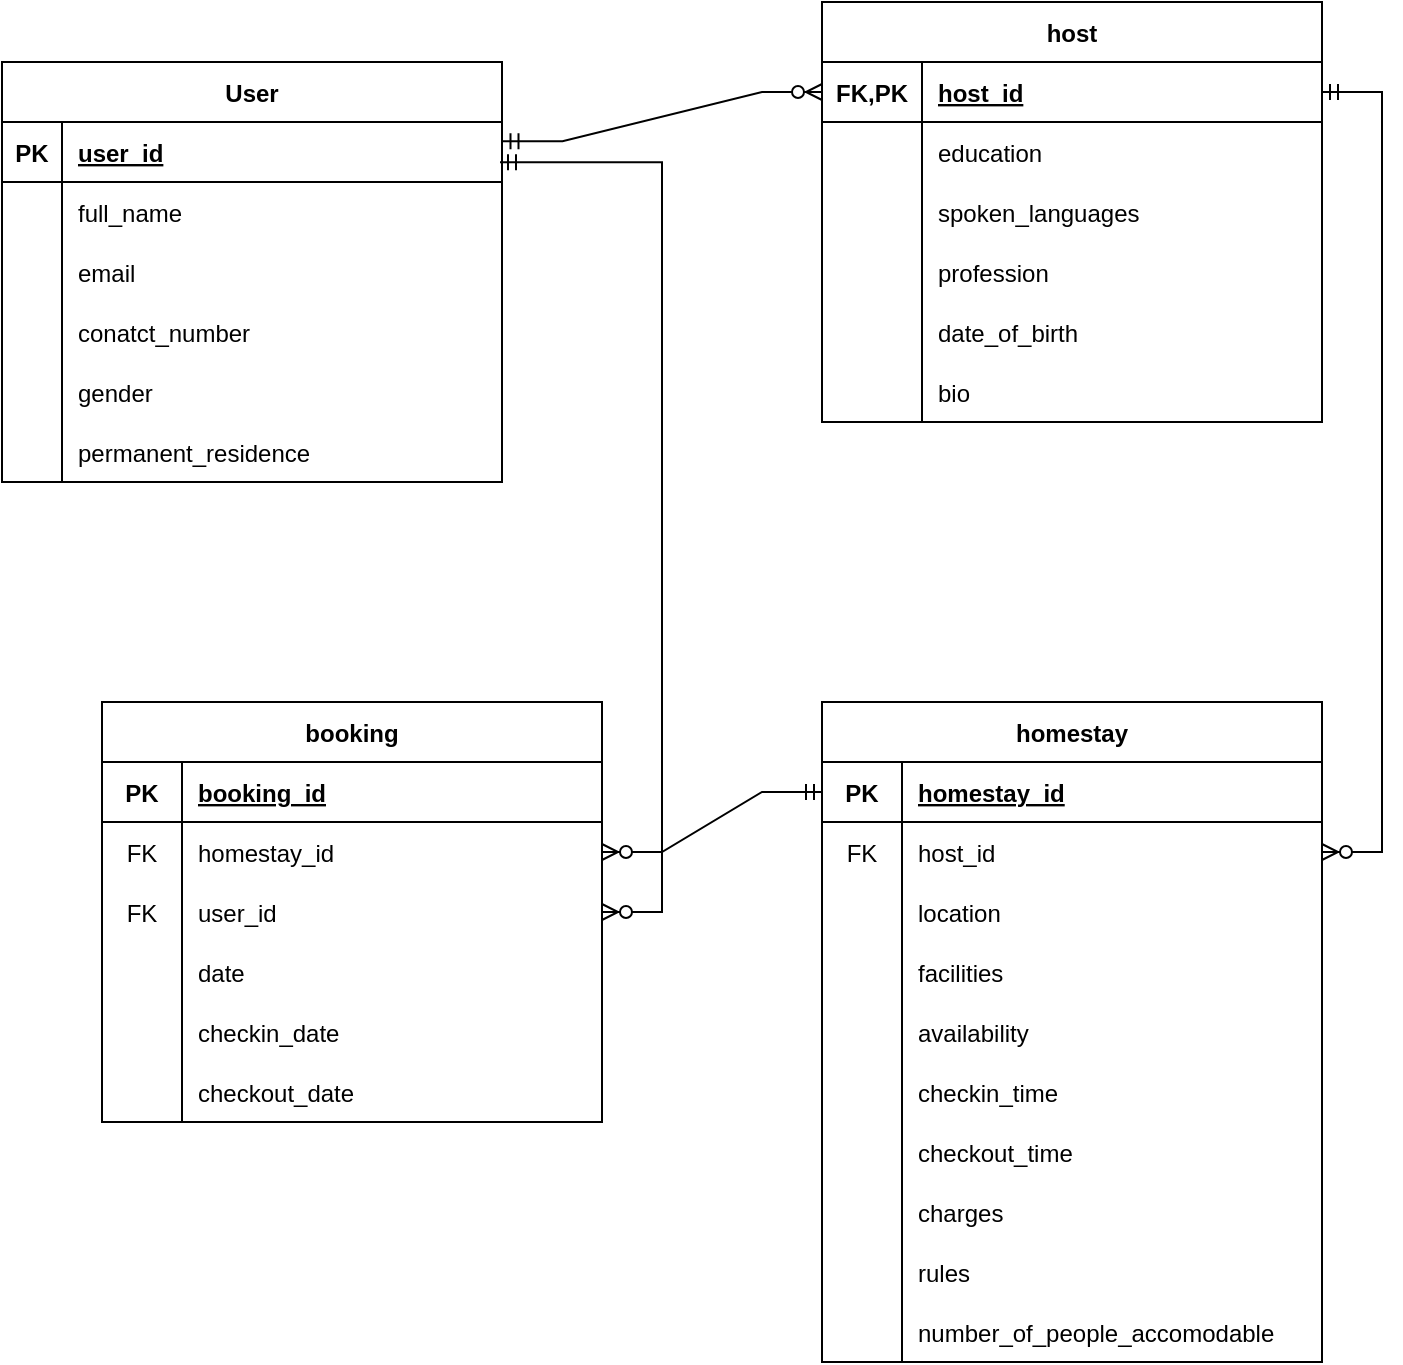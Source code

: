 <mxfile version="24.7.10">
  <diagram id="R2lEEEUBdFMjLlhIrx00" name="Page-1">
    <mxGraphModel dx="1290" dy="603" grid="1" gridSize="10" guides="1" tooltips="1" connect="1" arrows="1" fold="1" page="1" pageScale="1" pageWidth="850" pageHeight="1100" math="0" shadow="0" extFonts="Permanent Marker^https://fonts.googleapis.com/css?family=Permanent+Marker">
      <root>
        <mxCell id="0" />
        <mxCell id="1" parent="0" />
        <mxCell id="C-vyLk0tnHw3VtMMgP7b-2" value="User" style="shape=table;startSize=30;container=1;collapsible=1;childLayout=tableLayout;fixedRows=1;rowLines=0;fontStyle=1;align=center;resizeLast=1;" parent="1" vertex="1">
          <mxGeometry x="110" y="110" width="250" height="210" as="geometry" />
        </mxCell>
        <mxCell id="C-vyLk0tnHw3VtMMgP7b-3" value="" style="shape=partialRectangle;collapsible=0;dropTarget=0;pointerEvents=0;fillColor=none;points=[[0,0.5],[1,0.5]];portConstraint=eastwest;top=0;left=0;right=0;bottom=1;" parent="C-vyLk0tnHw3VtMMgP7b-2" vertex="1">
          <mxGeometry y="30" width="250" height="30" as="geometry" />
        </mxCell>
        <mxCell id="C-vyLk0tnHw3VtMMgP7b-4" value="PK" style="shape=partialRectangle;overflow=hidden;connectable=0;fillColor=none;top=0;left=0;bottom=0;right=0;fontStyle=1;" parent="C-vyLk0tnHw3VtMMgP7b-3" vertex="1">
          <mxGeometry width="30" height="30" as="geometry">
            <mxRectangle width="30" height="30" as="alternateBounds" />
          </mxGeometry>
        </mxCell>
        <mxCell id="C-vyLk0tnHw3VtMMgP7b-5" value="user_id" style="shape=partialRectangle;overflow=hidden;connectable=0;fillColor=none;top=0;left=0;bottom=0;right=0;align=left;spacingLeft=6;fontStyle=5;" parent="C-vyLk0tnHw3VtMMgP7b-3" vertex="1">
          <mxGeometry x="30" width="220" height="30" as="geometry">
            <mxRectangle width="220" height="30" as="alternateBounds" />
          </mxGeometry>
        </mxCell>
        <mxCell id="C-vyLk0tnHw3VtMMgP7b-9" value="" style="shape=partialRectangle;collapsible=0;dropTarget=0;pointerEvents=0;fillColor=none;points=[[0,0.5],[1,0.5]];portConstraint=eastwest;top=0;left=0;right=0;bottom=0;" parent="C-vyLk0tnHw3VtMMgP7b-2" vertex="1">
          <mxGeometry y="60" width="250" height="30" as="geometry" />
        </mxCell>
        <mxCell id="C-vyLk0tnHw3VtMMgP7b-10" value="" style="shape=partialRectangle;overflow=hidden;connectable=0;fillColor=none;top=0;left=0;bottom=0;right=0;" parent="C-vyLk0tnHw3VtMMgP7b-9" vertex="1">
          <mxGeometry width="30" height="30" as="geometry">
            <mxRectangle width="30" height="30" as="alternateBounds" />
          </mxGeometry>
        </mxCell>
        <mxCell id="C-vyLk0tnHw3VtMMgP7b-11" value="full_name" style="shape=partialRectangle;overflow=hidden;connectable=0;fillColor=none;top=0;left=0;bottom=0;right=0;align=left;spacingLeft=6;" parent="C-vyLk0tnHw3VtMMgP7b-9" vertex="1">
          <mxGeometry x="30" width="220" height="30" as="geometry">
            <mxRectangle width="220" height="30" as="alternateBounds" />
          </mxGeometry>
        </mxCell>
        <mxCell id="OFFpjt4Nduji14Fmy7Qf-1" value="" style="shape=partialRectangle;collapsible=0;dropTarget=0;pointerEvents=0;fillColor=none;points=[[0,0.5],[1,0.5]];portConstraint=eastwest;top=0;left=0;right=0;bottom=0;" parent="C-vyLk0tnHw3VtMMgP7b-2" vertex="1">
          <mxGeometry y="90" width="250" height="30" as="geometry" />
        </mxCell>
        <mxCell id="OFFpjt4Nduji14Fmy7Qf-2" value="" style="shape=partialRectangle;overflow=hidden;connectable=0;fillColor=none;top=0;left=0;bottom=0;right=0;" parent="OFFpjt4Nduji14Fmy7Qf-1" vertex="1">
          <mxGeometry width="30" height="30" as="geometry">
            <mxRectangle width="30" height="30" as="alternateBounds" />
          </mxGeometry>
        </mxCell>
        <mxCell id="OFFpjt4Nduji14Fmy7Qf-3" value="email" style="shape=partialRectangle;overflow=hidden;connectable=0;fillColor=none;top=0;left=0;bottom=0;right=0;align=left;spacingLeft=6;" parent="OFFpjt4Nduji14Fmy7Qf-1" vertex="1">
          <mxGeometry x="30" width="220" height="30" as="geometry">
            <mxRectangle width="220" height="30" as="alternateBounds" />
          </mxGeometry>
        </mxCell>
        <mxCell id="OFFpjt4Nduji14Fmy7Qf-4" value="" style="shape=partialRectangle;collapsible=0;dropTarget=0;pointerEvents=0;fillColor=none;points=[[0,0.5],[1,0.5]];portConstraint=eastwest;top=0;left=0;right=0;bottom=0;" parent="C-vyLk0tnHw3VtMMgP7b-2" vertex="1">
          <mxGeometry y="120" width="250" height="30" as="geometry" />
        </mxCell>
        <mxCell id="OFFpjt4Nduji14Fmy7Qf-5" value="" style="shape=partialRectangle;overflow=hidden;connectable=0;fillColor=none;top=0;left=0;bottom=0;right=0;" parent="OFFpjt4Nduji14Fmy7Qf-4" vertex="1">
          <mxGeometry width="30" height="30" as="geometry">
            <mxRectangle width="30" height="30" as="alternateBounds" />
          </mxGeometry>
        </mxCell>
        <mxCell id="OFFpjt4Nduji14Fmy7Qf-6" value="conatct_number" style="shape=partialRectangle;overflow=hidden;connectable=0;fillColor=none;top=0;left=0;bottom=0;right=0;align=left;spacingLeft=6;" parent="OFFpjt4Nduji14Fmy7Qf-4" vertex="1">
          <mxGeometry x="30" width="220" height="30" as="geometry">
            <mxRectangle width="220" height="30" as="alternateBounds" />
          </mxGeometry>
        </mxCell>
        <mxCell id="OFFpjt4Nduji14Fmy7Qf-7" value="" style="shape=partialRectangle;collapsible=0;dropTarget=0;pointerEvents=0;fillColor=none;points=[[0,0.5],[1,0.5]];portConstraint=eastwest;top=0;left=0;right=0;bottom=0;" parent="C-vyLk0tnHw3VtMMgP7b-2" vertex="1">
          <mxGeometry y="150" width="250" height="30" as="geometry" />
        </mxCell>
        <mxCell id="OFFpjt4Nduji14Fmy7Qf-8" value="" style="shape=partialRectangle;overflow=hidden;connectable=0;fillColor=none;top=0;left=0;bottom=0;right=0;" parent="OFFpjt4Nduji14Fmy7Qf-7" vertex="1">
          <mxGeometry width="30" height="30" as="geometry">
            <mxRectangle width="30" height="30" as="alternateBounds" />
          </mxGeometry>
        </mxCell>
        <mxCell id="OFFpjt4Nduji14Fmy7Qf-9" value="gender" style="shape=partialRectangle;overflow=hidden;connectable=0;fillColor=none;top=0;left=0;bottom=0;right=0;align=left;spacingLeft=6;" parent="OFFpjt4Nduji14Fmy7Qf-7" vertex="1">
          <mxGeometry x="30" width="220" height="30" as="geometry">
            <mxRectangle width="220" height="30" as="alternateBounds" />
          </mxGeometry>
        </mxCell>
        <mxCell id="OFFpjt4Nduji14Fmy7Qf-13" value="" style="shape=partialRectangle;collapsible=0;dropTarget=0;pointerEvents=0;fillColor=none;points=[[0,0.5],[1,0.5]];portConstraint=eastwest;top=0;left=0;right=0;bottom=0;" parent="C-vyLk0tnHw3VtMMgP7b-2" vertex="1">
          <mxGeometry y="180" width="250" height="30" as="geometry" />
        </mxCell>
        <mxCell id="OFFpjt4Nduji14Fmy7Qf-14" value="" style="shape=partialRectangle;overflow=hidden;connectable=0;fillColor=none;top=0;left=0;bottom=0;right=0;" parent="OFFpjt4Nduji14Fmy7Qf-13" vertex="1">
          <mxGeometry width="30" height="30" as="geometry">
            <mxRectangle width="30" height="30" as="alternateBounds" />
          </mxGeometry>
        </mxCell>
        <mxCell id="OFFpjt4Nduji14Fmy7Qf-15" value="permanent_residence" style="shape=partialRectangle;overflow=hidden;connectable=0;fillColor=none;top=0;left=0;bottom=0;right=0;align=left;spacingLeft=6;" parent="OFFpjt4Nduji14Fmy7Qf-13" vertex="1">
          <mxGeometry x="30" width="220" height="30" as="geometry">
            <mxRectangle width="220" height="30" as="alternateBounds" />
          </mxGeometry>
        </mxCell>
        <mxCell id="OFFpjt4Nduji14Fmy7Qf-16" value="host" style="shape=table;startSize=30;container=1;collapsible=1;childLayout=tableLayout;fixedRows=1;rowLines=0;fontStyle=1;align=center;resizeLast=1;" parent="1" vertex="1">
          <mxGeometry x="520" y="80" width="250" height="210" as="geometry" />
        </mxCell>
        <mxCell id="OFFpjt4Nduji14Fmy7Qf-17" value="" style="shape=partialRectangle;collapsible=0;dropTarget=0;pointerEvents=0;fillColor=none;points=[[0,0.5],[1,0.5]];portConstraint=eastwest;top=0;left=0;right=0;bottom=1;" parent="OFFpjt4Nduji14Fmy7Qf-16" vertex="1">
          <mxGeometry y="30" width="250" height="30" as="geometry" />
        </mxCell>
        <mxCell id="OFFpjt4Nduji14Fmy7Qf-18" value="FK,PK" style="shape=partialRectangle;overflow=hidden;connectable=0;fillColor=none;top=0;left=0;bottom=0;right=0;fontStyle=1;" parent="OFFpjt4Nduji14Fmy7Qf-17" vertex="1">
          <mxGeometry width="50" height="30" as="geometry">
            <mxRectangle width="50" height="30" as="alternateBounds" />
          </mxGeometry>
        </mxCell>
        <mxCell id="OFFpjt4Nduji14Fmy7Qf-19" value="host_id" style="shape=partialRectangle;overflow=hidden;connectable=0;fillColor=none;top=0;left=0;bottom=0;right=0;align=left;spacingLeft=6;fontStyle=5;" parent="OFFpjt4Nduji14Fmy7Qf-17" vertex="1">
          <mxGeometry x="50" width="200" height="30" as="geometry">
            <mxRectangle width="200" height="30" as="alternateBounds" />
          </mxGeometry>
        </mxCell>
        <mxCell id="OFFpjt4Nduji14Fmy7Qf-35" value="" style="shape=partialRectangle;collapsible=0;dropTarget=0;pointerEvents=0;fillColor=none;points=[[0,0.5],[1,0.5]];portConstraint=eastwest;top=0;left=0;right=0;bottom=0;" parent="OFFpjt4Nduji14Fmy7Qf-16" vertex="1">
          <mxGeometry y="60" width="250" height="30" as="geometry" />
        </mxCell>
        <mxCell id="OFFpjt4Nduji14Fmy7Qf-36" value="" style="shape=partialRectangle;overflow=hidden;connectable=0;fillColor=none;top=0;left=0;bottom=0;right=0;" parent="OFFpjt4Nduji14Fmy7Qf-35" vertex="1">
          <mxGeometry width="50" height="30" as="geometry">
            <mxRectangle width="50" height="30" as="alternateBounds" />
          </mxGeometry>
        </mxCell>
        <mxCell id="OFFpjt4Nduji14Fmy7Qf-37" value="education" style="shape=partialRectangle;overflow=hidden;connectable=0;fillColor=none;top=0;left=0;bottom=0;right=0;align=left;spacingLeft=6;" parent="OFFpjt4Nduji14Fmy7Qf-35" vertex="1">
          <mxGeometry x="50" width="200" height="30" as="geometry">
            <mxRectangle width="200" height="30" as="alternateBounds" />
          </mxGeometry>
        </mxCell>
        <mxCell id="OFFpjt4Nduji14Fmy7Qf-38" value="" style="shape=partialRectangle;collapsible=0;dropTarget=0;pointerEvents=0;fillColor=none;points=[[0,0.5],[1,0.5]];portConstraint=eastwest;top=0;left=0;right=0;bottom=0;" parent="OFFpjt4Nduji14Fmy7Qf-16" vertex="1">
          <mxGeometry y="90" width="250" height="30" as="geometry" />
        </mxCell>
        <mxCell id="OFFpjt4Nduji14Fmy7Qf-39" value="" style="shape=partialRectangle;overflow=hidden;connectable=0;fillColor=none;top=0;left=0;bottom=0;right=0;" parent="OFFpjt4Nduji14Fmy7Qf-38" vertex="1">
          <mxGeometry width="50" height="30" as="geometry">
            <mxRectangle width="50" height="30" as="alternateBounds" />
          </mxGeometry>
        </mxCell>
        <mxCell id="OFFpjt4Nduji14Fmy7Qf-40" value="spoken_languages" style="shape=partialRectangle;overflow=hidden;connectable=0;fillColor=none;top=0;left=0;bottom=0;right=0;align=left;spacingLeft=6;" parent="OFFpjt4Nduji14Fmy7Qf-38" vertex="1">
          <mxGeometry x="50" width="200" height="30" as="geometry">
            <mxRectangle width="200" height="30" as="alternateBounds" />
          </mxGeometry>
        </mxCell>
        <mxCell id="OFFpjt4Nduji14Fmy7Qf-66" value="" style="shape=partialRectangle;collapsible=0;dropTarget=0;pointerEvents=0;fillColor=none;points=[[0,0.5],[1,0.5]];portConstraint=eastwest;top=0;left=0;right=0;bottom=0;" parent="OFFpjt4Nduji14Fmy7Qf-16" vertex="1">
          <mxGeometry y="120" width="250" height="30" as="geometry" />
        </mxCell>
        <mxCell id="OFFpjt4Nduji14Fmy7Qf-67" value="" style="shape=partialRectangle;overflow=hidden;connectable=0;fillColor=none;top=0;left=0;bottom=0;right=0;" parent="OFFpjt4Nduji14Fmy7Qf-66" vertex="1">
          <mxGeometry width="50" height="30" as="geometry">
            <mxRectangle width="50" height="30" as="alternateBounds" />
          </mxGeometry>
        </mxCell>
        <mxCell id="OFFpjt4Nduji14Fmy7Qf-68" value="profession" style="shape=partialRectangle;overflow=hidden;connectable=0;fillColor=none;top=0;left=0;bottom=0;right=0;align=left;spacingLeft=6;" parent="OFFpjt4Nduji14Fmy7Qf-66" vertex="1">
          <mxGeometry x="50" width="200" height="30" as="geometry">
            <mxRectangle width="200" height="30" as="alternateBounds" />
          </mxGeometry>
        </mxCell>
        <mxCell id="OFFpjt4Nduji14Fmy7Qf-69" value="" style="shape=partialRectangle;collapsible=0;dropTarget=0;pointerEvents=0;fillColor=none;points=[[0,0.5],[1,0.5]];portConstraint=eastwest;top=0;left=0;right=0;bottom=0;" parent="OFFpjt4Nduji14Fmy7Qf-16" vertex="1">
          <mxGeometry y="150" width="250" height="30" as="geometry" />
        </mxCell>
        <mxCell id="OFFpjt4Nduji14Fmy7Qf-70" value="" style="shape=partialRectangle;overflow=hidden;connectable=0;fillColor=none;top=0;left=0;bottom=0;right=0;" parent="OFFpjt4Nduji14Fmy7Qf-69" vertex="1">
          <mxGeometry width="50" height="30" as="geometry">
            <mxRectangle width="50" height="30" as="alternateBounds" />
          </mxGeometry>
        </mxCell>
        <mxCell id="OFFpjt4Nduji14Fmy7Qf-71" value="date_of_birth" style="shape=partialRectangle;overflow=hidden;connectable=0;fillColor=none;top=0;left=0;bottom=0;right=0;align=left;spacingLeft=6;" parent="OFFpjt4Nduji14Fmy7Qf-69" vertex="1">
          <mxGeometry x="50" width="200" height="30" as="geometry">
            <mxRectangle width="200" height="30" as="alternateBounds" />
          </mxGeometry>
        </mxCell>
        <mxCell id="OFFpjt4Nduji14Fmy7Qf-72" value="" style="shape=partialRectangle;collapsible=0;dropTarget=0;pointerEvents=0;fillColor=none;points=[[0,0.5],[1,0.5]];portConstraint=eastwest;top=0;left=0;right=0;bottom=0;" parent="OFFpjt4Nduji14Fmy7Qf-16" vertex="1">
          <mxGeometry y="180" width="250" height="30" as="geometry" />
        </mxCell>
        <mxCell id="OFFpjt4Nduji14Fmy7Qf-73" value="" style="shape=partialRectangle;overflow=hidden;connectable=0;fillColor=none;top=0;left=0;bottom=0;right=0;" parent="OFFpjt4Nduji14Fmy7Qf-72" vertex="1">
          <mxGeometry width="50" height="30" as="geometry">
            <mxRectangle width="50" height="30" as="alternateBounds" />
          </mxGeometry>
        </mxCell>
        <mxCell id="OFFpjt4Nduji14Fmy7Qf-74" value="bio" style="shape=partialRectangle;overflow=hidden;connectable=0;fillColor=none;top=0;left=0;bottom=0;right=0;align=left;spacingLeft=6;" parent="OFFpjt4Nduji14Fmy7Qf-72" vertex="1">
          <mxGeometry x="50" width="200" height="30" as="geometry">
            <mxRectangle width="200" height="30" as="alternateBounds" />
          </mxGeometry>
        </mxCell>
        <mxCell id="OFFpjt4Nduji14Fmy7Qf-44" value="homestay" style="shape=table;startSize=30;container=1;collapsible=1;childLayout=tableLayout;fixedRows=1;rowLines=0;fontStyle=1;align=center;resizeLast=1;" parent="1" vertex="1">
          <mxGeometry x="520" y="430" width="250" height="330" as="geometry" />
        </mxCell>
        <mxCell id="OFFpjt4Nduji14Fmy7Qf-45" value="" style="shape=partialRectangle;collapsible=0;dropTarget=0;pointerEvents=0;fillColor=none;points=[[0,0.5],[1,0.5]];portConstraint=eastwest;top=0;left=0;right=0;bottom=1;" parent="OFFpjt4Nduji14Fmy7Qf-44" vertex="1">
          <mxGeometry y="30" width="250" height="30" as="geometry" />
        </mxCell>
        <mxCell id="OFFpjt4Nduji14Fmy7Qf-46" value="PK" style="shape=partialRectangle;overflow=hidden;connectable=0;fillColor=none;top=0;left=0;bottom=0;right=0;fontStyle=1;" parent="OFFpjt4Nduji14Fmy7Qf-45" vertex="1">
          <mxGeometry width="40" height="30" as="geometry">
            <mxRectangle width="40" height="30" as="alternateBounds" />
          </mxGeometry>
        </mxCell>
        <mxCell id="OFFpjt4Nduji14Fmy7Qf-47" value="homestay_id" style="shape=partialRectangle;overflow=hidden;connectable=0;fillColor=none;top=0;left=0;bottom=0;right=0;align=left;spacingLeft=6;fontStyle=5;" parent="OFFpjt4Nduji14Fmy7Qf-45" vertex="1">
          <mxGeometry x="40" width="210" height="30" as="geometry">
            <mxRectangle width="210" height="30" as="alternateBounds" />
          </mxGeometry>
        </mxCell>
        <mxCell id="OFFpjt4Nduji14Fmy7Qf-48" value="" style="shape=partialRectangle;collapsible=0;dropTarget=0;pointerEvents=0;fillColor=none;points=[[0,0.5],[1,0.5]];portConstraint=eastwest;top=0;left=0;right=0;bottom=0;" parent="OFFpjt4Nduji14Fmy7Qf-44" vertex="1">
          <mxGeometry y="60" width="250" height="30" as="geometry" />
        </mxCell>
        <mxCell id="OFFpjt4Nduji14Fmy7Qf-49" value="FK" style="shape=partialRectangle;overflow=hidden;connectable=0;fillColor=none;top=0;left=0;bottom=0;right=0;" parent="OFFpjt4Nduji14Fmy7Qf-48" vertex="1">
          <mxGeometry width="40" height="30" as="geometry">
            <mxRectangle width="40" height="30" as="alternateBounds" />
          </mxGeometry>
        </mxCell>
        <mxCell id="OFFpjt4Nduji14Fmy7Qf-50" value="host_id" style="shape=partialRectangle;overflow=hidden;connectable=0;fillColor=none;top=0;left=0;bottom=0;right=0;align=left;spacingLeft=6;" parent="OFFpjt4Nduji14Fmy7Qf-48" vertex="1">
          <mxGeometry x="40" width="210" height="30" as="geometry">
            <mxRectangle width="210" height="30" as="alternateBounds" />
          </mxGeometry>
        </mxCell>
        <mxCell id="OFFpjt4Nduji14Fmy7Qf-51" value="" style="shape=partialRectangle;collapsible=0;dropTarget=0;pointerEvents=0;fillColor=none;points=[[0,0.5],[1,0.5]];portConstraint=eastwest;top=0;left=0;right=0;bottom=0;" parent="OFFpjt4Nduji14Fmy7Qf-44" vertex="1">
          <mxGeometry y="90" width="250" height="30" as="geometry" />
        </mxCell>
        <mxCell id="OFFpjt4Nduji14Fmy7Qf-52" value="" style="shape=partialRectangle;overflow=hidden;connectable=0;fillColor=none;top=0;left=0;bottom=0;right=0;" parent="OFFpjt4Nduji14Fmy7Qf-51" vertex="1">
          <mxGeometry width="40" height="30" as="geometry">
            <mxRectangle width="40" height="30" as="alternateBounds" />
          </mxGeometry>
        </mxCell>
        <mxCell id="OFFpjt4Nduji14Fmy7Qf-53" value="location" style="shape=partialRectangle;overflow=hidden;connectable=0;fillColor=none;top=0;left=0;bottom=0;right=0;align=left;spacingLeft=6;" parent="OFFpjt4Nduji14Fmy7Qf-51" vertex="1">
          <mxGeometry x="40" width="210" height="30" as="geometry">
            <mxRectangle width="210" height="30" as="alternateBounds" />
          </mxGeometry>
        </mxCell>
        <mxCell id="OFFpjt4Nduji14Fmy7Qf-54" value="" style="shape=partialRectangle;collapsible=0;dropTarget=0;pointerEvents=0;fillColor=none;points=[[0,0.5],[1,0.5]];portConstraint=eastwest;top=0;left=0;right=0;bottom=0;" parent="OFFpjt4Nduji14Fmy7Qf-44" vertex="1">
          <mxGeometry y="120" width="250" height="30" as="geometry" />
        </mxCell>
        <mxCell id="OFFpjt4Nduji14Fmy7Qf-55" value="" style="shape=partialRectangle;overflow=hidden;connectable=0;fillColor=none;top=0;left=0;bottom=0;right=0;" parent="OFFpjt4Nduji14Fmy7Qf-54" vertex="1">
          <mxGeometry width="40" height="30" as="geometry">
            <mxRectangle width="40" height="30" as="alternateBounds" />
          </mxGeometry>
        </mxCell>
        <mxCell id="OFFpjt4Nduji14Fmy7Qf-56" value="facilities" style="shape=partialRectangle;overflow=hidden;connectable=0;fillColor=none;top=0;left=0;bottom=0;right=0;align=left;spacingLeft=6;" parent="OFFpjt4Nduji14Fmy7Qf-54" vertex="1">
          <mxGeometry x="40" width="210" height="30" as="geometry">
            <mxRectangle width="210" height="30" as="alternateBounds" />
          </mxGeometry>
        </mxCell>
        <mxCell id="OFFpjt4Nduji14Fmy7Qf-57" value="" style="shape=partialRectangle;collapsible=0;dropTarget=0;pointerEvents=0;fillColor=none;points=[[0,0.5],[1,0.5]];portConstraint=eastwest;top=0;left=0;right=0;bottom=0;" parent="OFFpjt4Nduji14Fmy7Qf-44" vertex="1">
          <mxGeometry y="150" width="250" height="30" as="geometry" />
        </mxCell>
        <mxCell id="OFFpjt4Nduji14Fmy7Qf-58" value="" style="shape=partialRectangle;overflow=hidden;connectable=0;fillColor=none;top=0;left=0;bottom=0;right=0;" parent="OFFpjt4Nduji14Fmy7Qf-57" vertex="1">
          <mxGeometry width="40" height="30" as="geometry">
            <mxRectangle width="40" height="30" as="alternateBounds" />
          </mxGeometry>
        </mxCell>
        <mxCell id="OFFpjt4Nduji14Fmy7Qf-59" value="availability" style="shape=partialRectangle;overflow=hidden;connectable=0;fillColor=none;top=0;left=0;bottom=0;right=0;align=left;spacingLeft=6;" parent="OFFpjt4Nduji14Fmy7Qf-57" vertex="1">
          <mxGeometry x="40" width="210" height="30" as="geometry">
            <mxRectangle width="210" height="30" as="alternateBounds" />
          </mxGeometry>
        </mxCell>
        <mxCell id="OFFpjt4Nduji14Fmy7Qf-60" value="" style="shape=partialRectangle;collapsible=0;dropTarget=0;pointerEvents=0;fillColor=none;points=[[0,0.5],[1,0.5]];portConstraint=eastwest;top=0;left=0;right=0;bottom=0;" parent="OFFpjt4Nduji14Fmy7Qf-44" vertex="1">
          <mxGeometry y="180" width="250" height="30" as="geometry" />
        </mxCell>
        <mxCell id="OFFpjt4Nduji14Fmy7Qf-61" value="" style="shape=partialRectangle;overflow=hidden;connectable=0;fillColor=none;top=0;left=0;bottom=0;right=0;" parent="OFFpjt4Nduji14Fmy7Qf-60" vertex="1">
          <mxGeometry width="40" height="30" as="geometry">
            <mxRectangle width="40" height="30" as="alternateBounds" />
          </mxGeometry>
        </mxCell>
        <mxCell id="OFFpjt4Nduji14Fmy7Qf-62" value="checkin_time" style="shape=partialRectangle;overflow=hidden;connectable=0;fillColor=none;top=0;left=0;bottom=0;right=0;align=left;spacingLeft=6;" parent="OFFpjt4Nduji14Fmy7Qf-60" vertex="1">
          <mxGeometry x="40" width="210" height="30" as="geometry">
            <mxRectangle width="210" height="30" as="alternateBounds" />
          </mxGeometry>
        </mxCell>
        <mxCell id="OFFpjt4Nduji14Fmy7Qf-63" value="" style="shape=partialRectangle;collapsible=0;dropTarget=0;pointerEvents=0;fillColor=none;points=[[0,0.5],[1,0.5]];portConstraint=eastwest;top=0;left=0;right=0;bottom=0;" parent="OFFpjt4Nduji14Fmy7Qf-44" vertex="1">
          <mxGeometry y="210" width="250" height="30" as="geometry" />
        </mxCell>
        <mxCell id="OFFpjt4Nduji14Fmy7Qf-64" value="" style="shape=partialRectangle;overflow=hidden;connectable=0;fillColor=none;top=0;left=0;bottom=0;right=0;" parent="OFFpjt4Nduji14Fmy7Qf-63" vertex="1">
          <mxGeometry width="40" height="30" as="geometry">
            <mxRectangle width="40" height="30" as="alternateBounds" />
          </mxGeometry>
        </mxCell>
        <mxCell id="OFFpjt4Nduji14Fmy7Qf-65" value="checkout_time" style="shape=partialRectangle;overflow=hidden;connectable=0;fillColor=none;top=0;left=0;bottom=0;right=0;align=left;spacingLeft=6;" parent="OFFpjt4Nduji14Fmy7Qf-63" vertex="1">
          <mxGeometry x="40" width="210" height="30" as="geometry">
            <mxRectangle width="210" height="30" as="alternateBounds" />
          </mxGeometry>
        </mxCell>
        <mxCell id="OFFpjt4Nduji14Fmy7Qf-78" value="" style="shape=partialRectangle;collapsible=0;dropTarget=0;pointerEvents=0;fillColor=none;points=[[0,0.5],[1,0.5]];portConstraint=eastwest;top=0;left=0;right=0;bottom=0;" parent="OFFpjt4Nduji14Fmy7Qf-44" vertex="1">
          <mxGeometry y="240" width="250" height="30" as="geometry" />
        </mxCell>
        <mxCell id="OFFpjt4Nduji14Fmy7Qf-79" value="" style="shape=partialRectangle;overflow=hidden;connectable=0;fillColor=none;top=0;left=0;bottom=0;right=0;" parent="OFFpjt4Nduji14Fmy7Qf-78" vertex="1">
          <mxGeometry width="40" height="30" as="geometry">
            <mxRectangle width="40" height="30" as="alternateBounds" />
          </mxGeometry>
        </mxCell>
        <mxCell id="OFFpjt4Nduji14Fmy7Qf-80" value="charges" style="shape=partialRectangle;overflow=hidden;connectable=0;fillColor=none;top=0;left=0;bottom=0;right=0;align=left;spacingLeft=6;" parent="OFFpjt4Nduji14Fmy7Qf-78" vertex="1">
          <mxGeometry x="40" width="210" height="30" as="geometry">
            <mxRectangle width="210" height="30" as="alternateBounds" />
          </mxGeometry>
        </mxCell>
        <mxCell id="OFFpjt4Nduji14Fmy7Qf-81" value="" style="shape=partialRectangle;collapsible=0;dropTarget=0;pointerEvents=0;fillColor=none;points=[[0,0.5],[1,0.5]];portConstraint=eastwest;top=0;left=0;right=0;bottom=0;" parent="OFFpjt4Nduji14Fmy7Qf-44" vertex="1">
          <mxGeometry y="270" width="250" height="30" as="geometry" />
        </mxCell>
        <mxCell id="OFFpjt4Nduji14Fmy7Qf-82" value="" style="shape=partialRectangle;overflow=hidden;connectable=0;fillColor=none;top=0;left=0;bottom=0;right=0;" parent="OFFpjt4Nduji14Fmy7Qf-81" vertex="1">
          <mxGeometry width="40" height="30" as="geometry">
            <mxRectangle width="40" height="30" as="alternateBounds" />
          </mxGeometry>
        </mxCell>
        <mxCell id="OFFpjt4Nduji14Fmy7Qf-83" value="rules" style="shape=partialRectangle;overflow=hidden;connectable=0;fillColor=none;top=0;left=0;bottom=0;right=0;align=left;spacingLeft=6;" parent="OFFpjt4Nduji14Fmy7Qf-81" vertex="1">
          <mxGeometry x="40" width="210" height="30" as="geometry">
            <mxRectangle width="210" height="30" as="alternateBounds" />
          </mxGeometry>
        </mxCell>
        <mxCell id="OFFpjt4Nduji14Fmy7Qf-84" value="" style="shape=partialRectangle;collapsible=0;dropTarget=0;pointerEvents=0;fillColor=none;points=[[0,0.5],[1,0.5]];portConstraint=eastwest;top=0;left=0;right=0;bottom=0;" parent="OFFpjt4Nduji14Fmy7Qf-44" vertex="1">
          <mxGeometry y="300" width="250" height="30" as="geometry" />
        </mxCell>
        <mxCell id="OFFpjt4Nduji14Fmy7Qf-85" value="" style="shape=partialRectangle;overflow=hidden;connectable=0;fillColor=none;top=0;left=0;bottom=0;right=0;" parent="OFFpjt4Nduji14Fmy7Qf-84" vertex="1">
          <mxGeometry width="40" height="30" as="geometry">
            <mxRectangle width="40" height="30" as="alternateBounds" />
          </mxGeometry>
        </mxCell>
        <mxCell id="OFFpjt4Nduji14Fmy7Qf-86" value="number_of_people_accomodable" style="shape=partialRectangle;overflow=hidden;connectable=0;fillColor=none;top=0;left=0;bottom=0;right=0;align=left;spacingLeft=6;" parent="OFFpjt4Nduji14Fmy7Qf-84" vertex="1">
          <mxGeometry x="40" width="210" height="30" as="geometry">
            <mxRectangle width="210" height="30" as="alternateBounds" />
          </mxGeometry>
        </mxCell>
        <mxCell id="OFFpjt4Nduji14Fmy7Qf-88" value="booking" style="shape=table;startSize=30;container=1;collapsible=1;childLayout=tableLayout;fixedRows=1;rowLines=0;fontStyle=1;align=center;resizeLast=1;" parent="1" vertex="1">
          <mxGeometry x="160" y="430" width="250" height="210" as="geometry" />
        </mxCell>
        <mxCell id="OFFpjt4Nduji14Fmy7Qf-89" value="" style="shape=partialRectangle;collapsible=0;dropTarget=0;pointerEvents=0;fillColor=none;points=[[0,0.5],[1,0.5]];portConstraint=eastwest;top=0;left=0;right=0;bottom=1;" parent="OFFpjt4Nduji14Fmy7Qf-88" vertex="1">
          <mxGeometry y="30" width="250" height="30" as="geometry" />
        </mxCell>
        <mxCell id="OFFpjt4Nduji14Fmy7Qf-90" value="PK" style="shape=partialRectangle;overflow=hidden;connectable=0;fillColor=none;top=0;left=0;bottom=0;right=0;fontStyle=1;" parent="OFFpjt4Nduji14Fmy7Qf-89" vertex="1">
          <mxGeometry width="40" height="30" as="geometry">
            <mxRectangle width="40" height="30" as="alternateBounds" />
          </mxGeometry>
        </mxCell>
        <mxCell id="OFFpjt4Nduji14Fmy7Qf-91" value="booking_id" style="shape=partialRectangle;overflow=hidden;connectable=0;fillColor=none;top=0;left=0;bottom=0;right=0;align=left;spacingLeft=6;fontStyle=5;" parent="OFFpjt4Nduji14Fmy7Qf-89" vertex="1">
          <mxGeometry x="40" width="210" height="30" as="geometry">
            <mxRectangle width="210" height="30" as="alternateBounds" />
          </mxGeometry>
        </mxCell>
        <mxCell id="OFFpjt4Nduji14Fmy7Qf-92" value="" style="shape=partialRectangle;collapsible=0;dropTarget=0;pointerEvents=0;fillColor=none;points=[[0,0.5],[1,0.5]];portConstraint=eastwest;top=0;left=0;right=0;bottom=0;" parent="OFFpjt4Nduji14Fmy7Qf-88" vertex="1">
          <mxGeometry y="60" width="250" height="30" as="geometry" />
        </mxCell>
        <mxCell id="OFFpjt4Nduji14Fmy7Qf-93" value="FK" style="shape=partialRectangle;overflow=hidden;connectable=0;fillColor=none;top=0;left=0;bottom=0;right=0;" parent="OFFpjt4Nduji14Fmy7Qf-92" vertex="1">
          <mxGeometry width="40" height="30" as="geometry">
            <mxRectangle width="40" height="30" as="alternateBounds" />
          </mxGeometry>
        </mxCell>
        <mxCell id="OFFpjt4Nduji14Fmy7Qf-94" value="homestay_id" style="shape=partialRectangle;overflow=hidden;connectable=0;fillColor=none;top=0;left=0;bottom=0;right=0;align=left;spacingLeft=6;" parent="OFFpjt4Nduji14Fmy7Qf-92" vertex="1">
          <mxGeometry x="40" width="210" height="30" as="geometry">
            <mxRectangle width="210" height="30" as="alternateBounds" />
          </mxGeometry>
        </mxCell>
        <mxCell id="OFFpjt4Nduji14Fmy7Qf-95" value="" style="shape=partialRectangle;collapsible=0;dropTarget=0;pointerEvents=0;fillColor=none;points=[[0,0.5],[1,0.5]];portConstraint=eastwest;top=0;left=0;right=0;bottom=0;" parent="OFFpjt4Nduji14Fmy7Qf-88" vertex="1">
          <mxGeometry y="90" width="250" height="30" as="geometry" />
        </mxCell>
        <mxCell id="OFFpjt4Nduji14Fmy7Qf-96" value="FK" style="shape=partialRectangle;overflow=hidden;connectable=0;fillColor=none;top=0;left=0;bottom=0;right=0;" parent="OFFpjt4Nduji14Fmy7Qf-95" vertex="1">
          <mxGeometry width="40" height="30" as="geometry">
            <mxRectangle width="40" height="30" as="alternateBounds" />
          </mxGeometry>
        </mxCell>
        <mxCell id="OFFpjt4Nduji14Fmy7Qf-97" value="user_id" style="shape=partialRectangle;overflow=hidden;connectable=0;fillColor=none;top=0;left=0;bottom=0;right=0;align=left;spacingLeft=6;" parent="OFFpjt4Nduji14Fmy7Qf-95" vertex="1">
          <mxGeometry x="40" width="210" height="30" as="geometry">
            <mxRectangle width="210" height="30" as="alternateBounds" />
          </mxGeometry>
        </mxCell>
        <mxCell id="OFFpjt4Nduji14Fmy7Qf-98" value="" style="shape=partialRectangle;collapsible=0;dropTarget=0;pointerEvents=0;fillColor=none;points=[[0,0.5],[1,0.5]];portConstraint=eastwest;top=0;left=0;right=0;bottom=0;" parent="OFFpjt4Nduji14Fmy7Qf-88" vertex="1">
          <mxGeometry y="120" width="250" height="30" as="geometry" />
        </mxCell>
        <mxCell id="OFFpjt4Nduji14Fmy7Qf-99" value="" style="shape=partialRectangle;overflow=hidden;connectable=0;fillColor=none;top=0;left=0;bottom=0;right=0;" parent="OFFpjt4Nduji14Fmy7Qf-98" vertex="1">
          <mxGeometry width="40" height="30" as="geometry">
            <mxRectangle width="40" height="30" as="alternateBounds" />
          </mxGeometry>
        </mxCell>
        <mxCell id="OFFpjt4Nduji14Fmy7Qf-100" value="date" style="shape=partialRectangle;overflow=hidden;connectable=0;fillColor=none;top=0;left=0;bottom=0;right=0;align=left;spacingLeft=6;" parent="OFFpjt4Nduji14Fmy7Qf-98" vertex="1">
          <mxGeometry x="40" width="210" height="30" as="geometry">
            <mxRectangle width="210" height="30" as="alternateBounds" />
          </mxGeometry>
        </mxCell>
        <mxCell id="OFFpjt4Nduji14Fmy7Qf-101" value="" style="shape=partialRectangle;collapsible=0;dropTarget=0;pointerEvents=0;fillColor=none;points=[[0,0.5],[1,0.5]];portConstraint=eastwest;top=0;left=0;right=0;bottom=0;" parent="OFFpjt4Nduji14Fmy7Qf-88" vertex="1">
          <mxGeometry y="150" width="250" height="30" as="geometry" />
        </mxCell>
        <mxCell id="OFFpjt4Nduji14Fmy7Qf-102" value="" style="shape=partialRectangle;overflow=hidden;connectable=0;fillColor=none;top=0;left=0;bottom=0;right=0;" parent="OFFpjt4Nduji14Fmy7Qf-101" vertex="1">
          <mxGeometry width="40" height="30" as="geometry">
            <mxRectangle width="40" height="30" as="alternateBounds" />
          </mxGeometry>
        </mxCell>
        <mxCell id="OFFpjt4Nduji14Fmy7Qf-103" value="checkin_date" style="shape=partialRectangle;overflow=hidden;connectable=0;fillColor=none;top=0;left=0;bottom=0;right=0;align=left;spacingLeft=6;" parent="OFFpjt4Nduji14Fmy7Qf-101" vertex="1">
          <mxGeometry x="40" width="210" height="30" as="geometry">
            <mxRectangle width="210" height="30" as="alternateBounds" />
          </mxGeometry>
        </mxCell>
        <mxCell id="OFFpjt4Nduji14Fmy7Qf-104" value="" style="shape=partialRectangle;collapsible=0;dropTarget=0;pointerEvents=0;fillColor=none;points=[[0,0.5],[1,0.5]];portConstraint=eastwest;top=0;left=0;right=0;bottom=0;" parent="OFFpjt4Nduji14Fmy7Qf-88" vertex="1">
          <mxGeometry y="180" width="250" height="30" as="geometry" />
        </mxCell>
        <mxCell id="OFFpjt4Nduji14Fmy7Qf-105" value="" style="shape=partialRectangle;overflow=hidden;connectable=0;fillColor=none;top=0;left=0;bottom=0;right=0;" parent="OFFpjt4Nduji14Fmy7Qf-104" vertex="1">
          <mxGeometry width="40" height="30" as="geometry">
            <mxRectangle width="40" height="30" as="alternateBounds" />
          </mxGeometry>
        </mxCell>
        <mxCell id="OFFpjt4Nduji14Fmy7Qf-106" value="checkout_date" style="shape=partialRectangle;overflow=hidden;connectable=0;fillColor=none;top=0;left=0;bottom=0;right=0;align=left;spacingLeft=6;" parent="OFFpjt4Nduji14Fmy7Qf-104" vertex="1">
          <mxGeometry x="40" width="210" height="30" as="geometry">
            <mxRectangle width="210" height="30" as="alternateBounds" />
          </mxGeometry>
        </mxCell>
        <mxCell id="OFFpjt4Nduji14Fmy7Qf-110" value="" style="edgeStyle=entityRelationEdgeStyle;fontSize=12;html=1;endArrow=ERzeroToMany;startArrow=ERmandOne;rounded=0;exitX=1.001;exitY=0.321;exitDx=0;exitDy=0;entryX=0;entryY=0.5;entryDx=0;entryDy=0;exitPerimeter=0;" parent="1" source="C-vyLk0tnHw3VtMMgP7b-3" target="OFFpjt4Nduji14Fmy7Qf-17" edge="1">
          <mxGeometry width="100" height="100" relative="1" as="geometry">
            <mxPoint x="740" y="340" as="sourcePoint" />
            <mxPoint x="840" y="240" as="targetPoint" />
          </mxGeometry>
        </mxCell>
        <mxCell id="OFFpjt4Nduji14Fmy7Qf-113" value="" style="edgeStyle=entityRelationEdgeStyle;fontSize=12;html=1;endArrow=ERzeroToMany;startArrow=ERmandOne;rounded=0;entryX=1;entryY=0.5;entryDx=0;entryDy=0;" parent="1" source="OFFpjt4Nduji14Fmy7Qf-17" target="OFFpjt4Nduji14Fmy7Qf-48" edge="1">
          <mxGeometry width="100" height="100" relative="1" as="geometry">
            <mxPoint x="810" y="520" as="sourcePoint" />
            <mxPoint x="910" y="420" as="targetPoint" />
          </mxGeometry>
        </mxCell>
        <mxCell id="OFFpjt4Nduji14Fmy7Qf-114" value="" style="edgeStyle=entityRelationEdgeStyle;fontSize=12;html=1;endArrow=ERzeroToMany;startArrow=ERmandOne;rounded=0;exitX=0;exitY=0.5;exitDx=0;exitDy=0;entryX=1;entryY=0.5;entryDx=0;entryDy=0;" parent="1" source="OFFpjt4Nduji14Fmy7Qf-45" target="OFFpjt4Nduji14Fmy7Qf-92" edge="1">
          <mxGeometry width="100" height="100" relative="1" as="geometry">
            <mxPoint x="360" y="790" as="sourcePoint" />
            <mxPoint x="460" y="690" as="targetPoint" />
          </mxGeometry>
        </mxCell>
        <mxCell id="OFFpjt4Nduji14Fmy7Qf-119" value="" style="edgeStyle=entityRelationEdgeStyle;fontSize=12;html=1;endArrow=ERzeroToMany;startArrow=ERmandOne;rounded=0;exitX=0.996;exitY=0.671;exitDx=0;exitDy=0;exitPerimeter=0;" parent="1" source="C-vyLk0tnHw3VtMMgP7b-3" target="OFFpjt4Nduji14Fmy7Qf-95" edge="1">
          <mxGeometry width="100" height="100" relative="1" as="geometry">
            <mxPoint x="425" y="370" as="sourcePoint" />
            <mxPoint x="525" y="270" as="targetPoint" />
          </mxGeometry>
        </mxCell>
      </root>
    </mxGraphModel>
  </diagram>
</mxfile>
